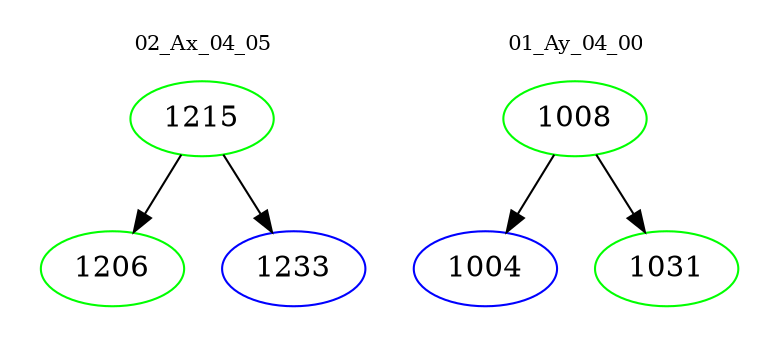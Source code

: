 digraph{
subgraph cluster_0 {
color = white
label = "02_Ax_04_05";
fontsize=10;
T0_1215 [label="1215", color="green"]
T0_1215 -> T0_1206 [color="black"]
T0_1206 [label="1206", color="green"]
T0_1215 -> T0_1233 [color="black"]
T0_1233 [label="1233", color="blue"]
}
subgraph cluster_1 {
color = white
label = "01_Ay_04_00";
fontsize=10;
T1_1008 [label="1008", color="green"]
T1_1008 -> T1_1004 [color="black"]
T1_1004 [label="1004", color="blue"]
T1_1008 -> T1_1031 [color="black"]
T1_1031 [label="1031", color="green"]
}
}
